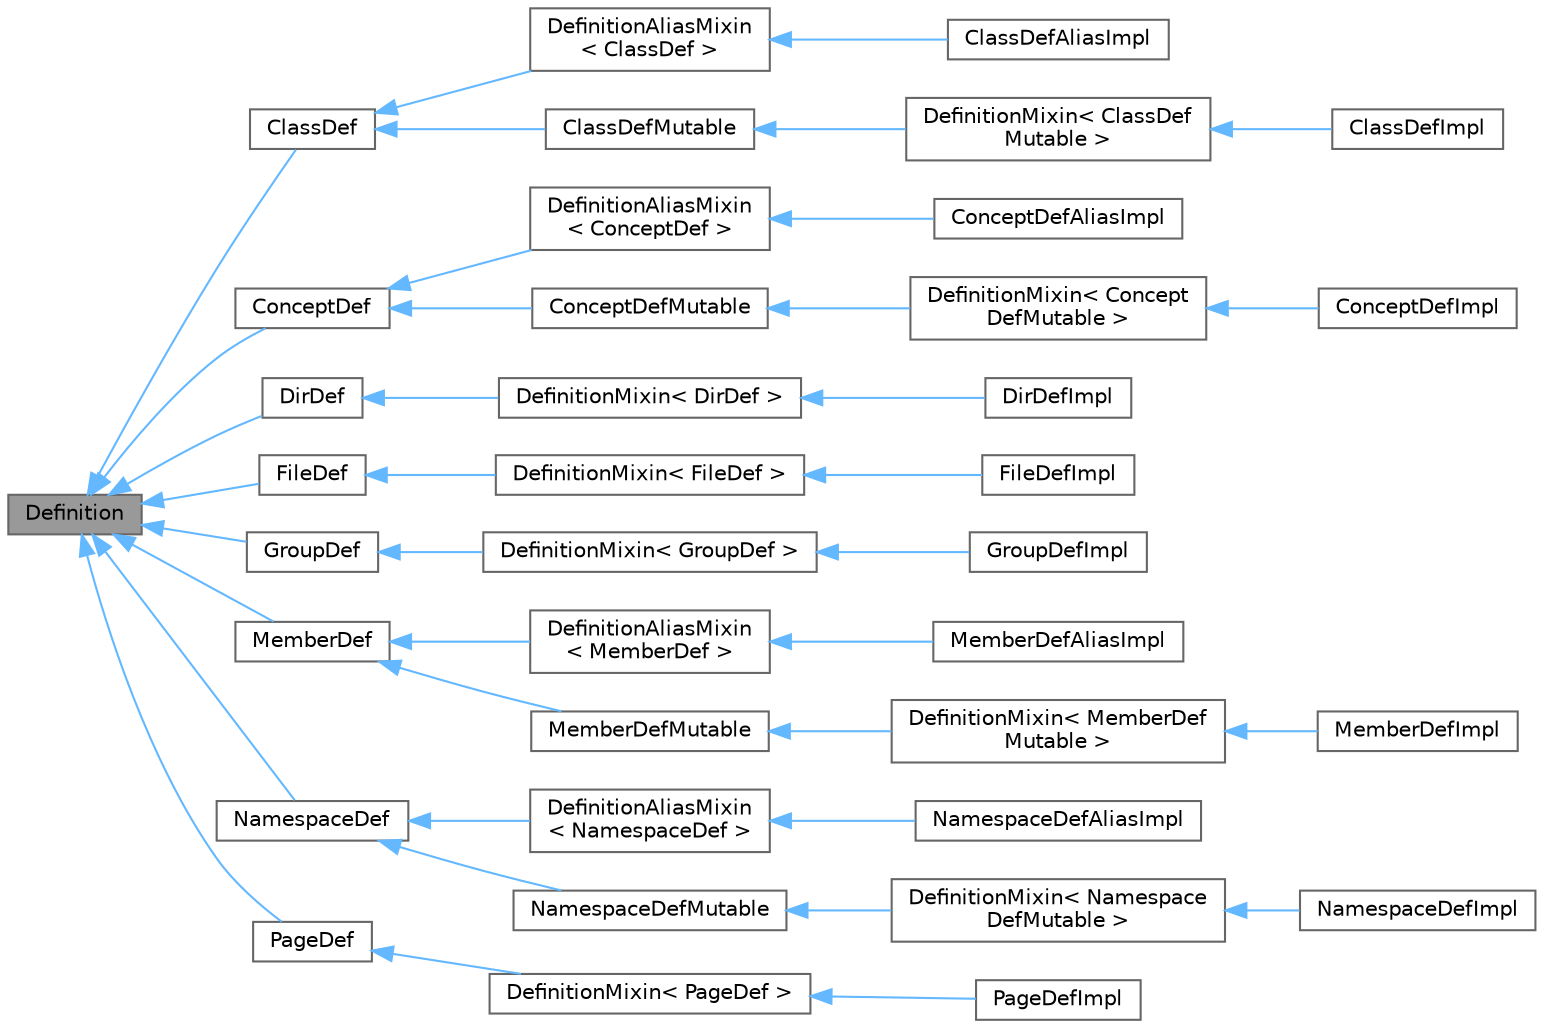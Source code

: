digraph "Definition"
{
 // INTERACTIVE_SVG=YES
 // LATEX_PDF_SIZE
  bgcolor="transparent";
  edge [fontname=Helvetica,fontsize=10,labelfontname=Helvetica,labelfontsize=10];
  node [fontname=Helvetica,fontsize=10,shape=box,height=0.2,width=0.4];
  rankdir="LR";
  Node1 [label="Definition",height=0.2,width=0.4,color="gray40", fillcolor="grey60", style="filled", fontcolor="black",tooltip="The common base class of all entity definitions found in the sources."];
  Node1 -> Node2 [dir="back",color="steelblue1",style="solid",tooltip=" "];
  Node2 [label="ClassDef",height=0.2,width=0.4,color="gray40", fillcolor="white", style="filled",URL="$d1/dcf/class_class_def.html",tooltip="A abstract class representing of a compound symbol."];
  Node2 -> Node3 [dir="back",color="steelblue1",style="solid",tooltip=" "];
  Node3 [label="DefinitionAliasMixin\l\< ClassDef \>",height=0.2,width=0.4,color="gray40", fillcolor="white", style="filled",URL="$d8/d83/class_definition_alias_mixin.html",tooltip=" "];
  Node3 -> Node4 [dir="back",color="steelblue1",style="solid",tooltip=" "];
  Node4 [label="ClassDefAliasImpl",height=0.2,width=0.4,color="gray40", fillcolor="white", style="filled",URL="$d0/d2b/class_class_def_alias_impl.html",tooltip=" "];
  Node2 -> Node5 [dir="back",color="steelblue1",style="solid",tooltip=" "];
  Node5 [label="ClassDefMutable",height=0.2,width=0.4,color="gray40", fillcolor="white", style="filled",URL="$d0/dc2/class_class_def_mutable.html",tooltip=" "];
  Node5 -> Node6 [dir="back",color="steelblue1",style="solid",tooltip=" "];
  Node6 [label="DefinitionMixin\< ClassDef\lMutable \>",height=0.2,width=0.4,color="gray40", fillcolor="white", style="filled",URL="$dd/d10/class_definition_mixin.html",tooltip=" "];
  Node6 -> Node7 [dir="back",color="steelblue1",style="solid",tooltip=" "];
  Node7 [label="ClassDefImpl",height=0.2,width=0.4,color="gray40", fillcolor="white", style="filled",URL="$d1/d25/class_class_def_impl.html",tooltip="Implementation of the ClassDef interface."];
  Node1 -> Node8 [dir="back",color="steelblue1",style="solid",tooltip=" "];
  Node8 [label="ConceptDef",height=0.2,width=0.4,color="gray40", fillcolor="white", style="filled",URL="$d6/d8d/class_concept_def.html",tooltip=" "];
  Node8 -> Node9 [dir="back",color="steelblue1",style="solid",tooltip=" "];
  Node9 [label="DefinitionAliasMixin\l\< ConceptDef \>",height=0.2,width=0.4,color="gray40", fillcolor="white", style="filled",URL="$d8/d83/class_definition_alias_mixin.html",tooltip=" "];
  Node9 -> Node10 [dir="back",color="steelblue1",style="solid",tooltip=" "];
  Node10 [label="ConceptDefAliasImpl",height=0.2,width=0.4,color="gray40", fillcolor="white", style="filled",URL="$dd/df3/class_concept_def_alias_impl.html",tooltip=" "];
  Node8 -> Node11 [dir="back",color="steelblue1",style="solid",tooltip=" "];
  Node11 [label="ConceptDefMutable",height=0.2,width=0.4,color="gray40", fillcolor="white", style="filled",URL="$d4/deb/class_concept_def_mutable.html",tooltip=" "];
  Node11 -> Node12 [dir="back",color="steelblue1",style="solid",tooltip=" "];
  Node12 [label="DefinitionMixin\< Concept\lDefMutable \>",height=0.2,width=0.4,color="gray40", fillcolor="white", style="filled",URL="$dd/d10/class_definition_mixin.html",tooltip=" "];
  Node12 -> Node13 [dir="back",color="steelblue1",style="solid",tooltip=" "];
  Node13 [label="ConceptDefImpl",height=0.2,width=0.4,color="gray40", fillcolor="white", style="filled",URL="$d8/d72/class_concept_def_impl.html",tooltip=" "];
  Node1 -> Node14 [dir="back",color="steelblue1",style="solid",tooltip=" "];
  Node14 [label="DirDef",height=0.2,width=0.4,color="gray40", fillcolor="white", style="filled",URL="$d4/dd4/class_dir_def.html",tooltip="A model of a directory symbol."];
  Node14 -> Node15 [dir="back",color="steelblue1",style="solid",tooltip=" "];
  Node15 [label="DefinitionMixin\< DirDef \>",height=0.2,width=0.4,color="gray40", fillcolor="white", style="filled",URL="$dd/d10/class_definition_mixin.html",tooltip=" "];
  Node15 -> Node16 [dir="back",color="steelblue1",style="solid",tooltip=" "];
  Node16 [label="DirDefImpl",height=0.2,width=0.4,color="gray40", fillcolor="white", style="filled",URL="$d8/db7/class_dir_def_impl.html",tooltip=" "];
  Node1 -> Node17 [dir="back",color="steelblue1",style="solid",tooltip=" "];
  Node17 [label="FileDef",height=0.2,width=0.4,color="gray40", fillcolor="white", style="filled",URL="$de/db0/class_file_def.html",tooltip="A model of a file symbol."];
  Node17 -> Node18 [dir="back",color="steelblue1",style="solid",tooltip=" "];
  Node18 [label="DefinitionMixin\< FileDef \>",height=0.2,width=0.4,color="gray40", fillcolor="white", style="filled",URL="$dd/d10/class_definition_mixin.html",tooltip=" "];
  Node18 -> Node19 [dir="back",color="steelblue1",style="solid",tooltip=" "];
  Node19 [label="FileDefImpl",height=0.2,width=0.4,color="gray40", fillcolor="white", style="filled",URL="$d5/d14/class_file_def_impl.html",tooltip=" "];
  Node1 -> Node20 [dir="back",color="steelblue1",style="solid",tooltip=" "];
  Node20 [label="GroupDef",height=0.2,width=0.4,color="gray40", fillcolor="white", style="filled",URL="$d8/d09/class_group_def.html",tooltip="A model of a group of symbols."];
  Node20 -> Node21 [dir="back",color="steelblue1",style="solid",tooltip=" "];
  Node21 [label="DefinitionMixin\< GroupDef \>",height=0.2,width=0.4,color="gray40", fillcolor="white", style="filled",URL="$dd/d10/class_definition_mixin.html",tooltip=" "];
  Node21 -> Node22 [dir="back",color="steelblue1",style="solid",tooltip=" "];
  Node22 [label="GroupDefImpl",height=0.2,width=0.4,color="gray40", fillcolor="white", style="filled",URL="$db/d22/class_group_def_impl.html",tooltip=" "];
  Node1 -> Node23 [dir="back",color="steelblue1",style="solid",tooltip=" "];
  Node23 [label="MemberDef",height=0.2,width=0.4,color="gray40", fillcolor="white", style="filled",URL="$da/d09/class_member_def.html",tooltip="A model of a class/file/namespace member symbol."];
  Node23 -> Node24 [dir="back",color="steelblue1",style="solid",tooltip=" "];
  Node24 [label="DefinitionAliasMixin\l\< MemberDef \>",height=0.2,width=0.4,color="gray40", fillcolor="white", style="filled",URL="$d8/d83/class_definition_alias_mixin.html",tooltip=" "];
  Node24 -> Node25 [dir="back",color="steelblue1",style="solid",tooltip=" "];
  Node25 [label="MemberDefAliasImpl",height=0.2,width=0.4,color="gray40", fillcolor="white", style="filled",URL="$d7/d70/class_member_def_alias_impl.html",tooltip=" "];
  Node23 -> Node26 [dir="back",color="steelblue1",style="solid",tooltip=" "];
  Node26 [label="MemberDefMutable",height=0.2,width=0.4,color="gray40", fillcolor="white", style="filled",URL="$dd/d4b/class_member_def_mutable.html",tooltip=" "];
  Node26 -> Node27 [dir="back",color="steelblue1",style="solid",tooltip=" "];
  Node27 [label="DefinitionMixin\< MemberDef\lMutable \>",height=0.2,width=0.4,color="gray40", fillcolor="white", style="filled",URL="$dd/d10/class_definition_mixin.html",tooltip=" "];
  Node27 -> Node28 [dir="back",color="steelblue1",style="solid",tooltip=" "];
  Node28 [label="MemberDefImpl",height=0.2,width=0.4,color="gray40", fillcolor="white", style="filled",URL="$d7/d7e/class_member_def_impl.html",tooltip=" "];
  Node1 -> Node29 [dir="back",color="steelblue1",style="solid",tooltip=" "];
  Node29 [label="NamespaceDef",height=0.2,width=0.4,color="gray40", fillcolor="white", style="filled",URL="$d0/d07/class_namespace_def.html",tooltip="An abstract interface of a namespace symbol."];
  Node29 -> Node30 [dir="back",color="steelblue1",style="solid",tooltip=" "];
  Node30 [label="DefinitionAliasMixin\l\< NamespaceDef \>",height=0.2,width=0.4,color="gray40", fillcolor="white", style="filled",URL="$d8/d83/class_definition_alias_mixin.html",tooltip=" "];
  Node30 -> Node31 [dir="back",color="steelblue1",style="solid",tooltip=" "];
  Node31 [label="NamespaceDefAliasImpl",height=0.2,width=0.4,color="gray40", fillcolor="white", style="filled",URL="$d2/d9c/class_namespace_def_alias_impl.html",tooltip=" "];
  Node29 -> Node32 [dir="back",color="steelblue1",style="solid",tooltip=" "];
  Node32 [label="NamespaceDefMutable",height=0.2,width=0.4,color="gray40", fillcolor="white", style="filled",URL="$dd/dd5/class_namespace_def_mutable.html",tooltip=" "];
  Node32 -> Node33 [dir="back",color="steelblue1",style="solid",tooltip=" "];
  Node33 [label="DefinitionMixin\< Namespace\lDefMutable \>",height=0.2,width=0.4,color="gray40", fillcolor="white", style="filled",URL="$dd/d10/class_definition_mixin.html",tooltip=" "];
  Node33 -> Node34 [dir="back",color="steelblue1",style="solid",tooltip=" "];
  Node34 [label="NamespaceDefImpl",height=0.2,width=0.4,color="gray40", fillcolor="white", style="filled",URL="$d5/dfa/class_namespace_def_impl.html",tooltip=" "];
  Node1 -> Node35 [dir="back",color="steelblue1",style="solid",tooltip=" "];
  Node35 [label="PageDef",height=0.2,width=0.4,color="gray40", fillcolor="white", style="filled",URL="$dd/d41/class_page_def.html",tooltip="A model of a page symbol."];
  Node35 -> Node36 [dir="back",color="steelblue1",style="solid",tooltip=" "];
  Node36 [label="DefinitionMixin\< PageDef \>",height=0.2,width=0.4,color="gray40", fillcolor="white", style="filled",URL="$dd/d10/class_definition_mixin.html",tooltip=" "];
  Node36 -> Node37 [dir="back",color="steelblue1",style="solid",tooltip=" "];
  Node37 [label="PageDefImpl",height=0.2,width=0.4,color="gray40", fillcolor="white", style="filled",URL="$dd/de8/class_page_def_impl.html",tooltip=" "];
}
